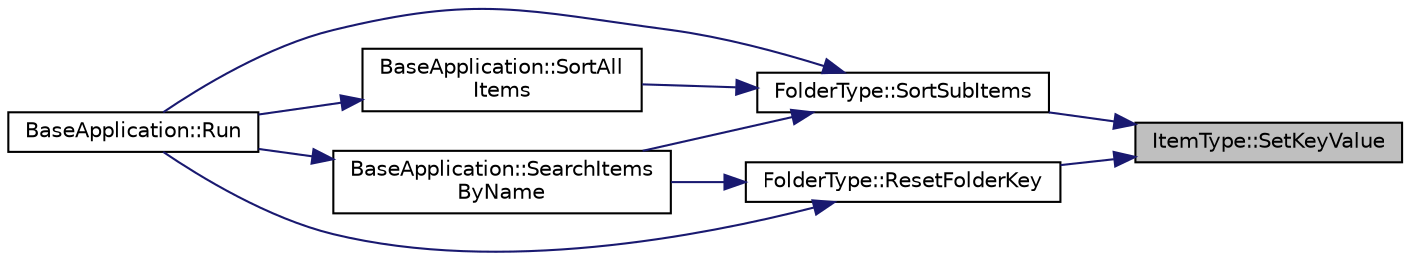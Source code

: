 digraph "ItemType::SetKeyValue"
{
 // LATEX_PDF_SIZE
  edge [fontname="Helvetica",fontsize="10",labelfontname="Helvetica",labelfontsize="10"];
  node [fontname="Helvetica",fontsize="10",shape=record];
  rankdir="RL";
  Node197 [label="ItemType::SetKeyValue",height=0.2,width=0.4,color="black", fillcolor="grey75", style="filled", fontcolor="black",tooltip="Set KeyValue."];
  Node197 -> Node198 [dir="back",color="midnightblue",fontsize="10",style="solid",fontname="Helvetica"];
  Node198 [label="FolderType::SortSubItems",height=0.2,width=0.4,color="black", fillcolor="white", style="filled",URL="$class_folder_type.html#a011460ae72d46ccbc2cf244351051c30",tooltip="Sort SubItem list."];
  Node198 -> Node199 [dir="back",color="midnightblue",fontsize="10",style="solid",fontname="Helvetica"];
  Node199 [label="BaseApplication::Run",height=0.2,width=0.4,color="black", fillcolor="white", style="filled",URL="$class_base_application.html#a8f2ce8add401a3b537f041df9f7ef978",tooltip="Program driver."];
  Node198 -> Node200 [dir="back",color="midnightblue",fontsize="10",style="solid",fontname="Helvetica"];
  Node200 [label="BaseApplication::SearchItems\lByName",height=0.2,width=0.4,color="black", fillcolor="white", style="filled",URL="$class_base_application.html#a151a0f325cc865e21364723891f82a7a",tooltip="Retrieve and Display all Items that contain the keword in all child path."];
  Node200 -> Node199 [dir="back",color="midnightblue",fontsize="10",style="solid",fontname="Helvetica"];
  Node198 -> Node201 [dir="back",color="midnightblue",fontsize="10",style="solid",fontname="Helvetica"];
  Node201 [label="BaseApplication::SortAll\lItems",height=0.2,width=0.4,color="black", fillcolor="white", style="filled",URL="$class_base_application.html#a724f6683cecf22b645fb68c98b55e1f8",tooltip="sort items in curret folder by value criteria."];
  Node201 -> Node199 [dir="back",color="midnightblue",fontsize="10",style="solid",fontname="Helvetica"];
  Node197 -> Node202 [dir="back",color="midnightblue",fontsize="10",style="solid",fontname="Helvetica"];
  Node202 [label="FolderType::ResetFolderKey",height=0.2,width=0.4,color="black", fillcolor="white", style="filled",URL="$class_folder_type.html#a7121baee91e41e0cae92c4541e715bbe",tooltip="Reset all items key."];
  Node202 -> Node199 [dir="back",color="midnightblue",fontsize="10",style="solid",fontname="Helvetica"];
  Node202 -> Node200 [dir="back",color="midnightblue",fontsize="10",style="solid",fontname="Helvetica"];
}
